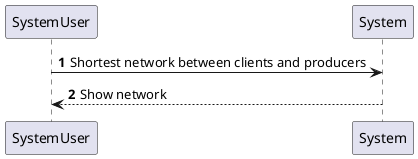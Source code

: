 @startuml
'https://plantuml.com/sequence-diagram

autonumber

SystemUser -> System: Shortest network between clients and producers
System --> SystemUser: Show network
@enduml